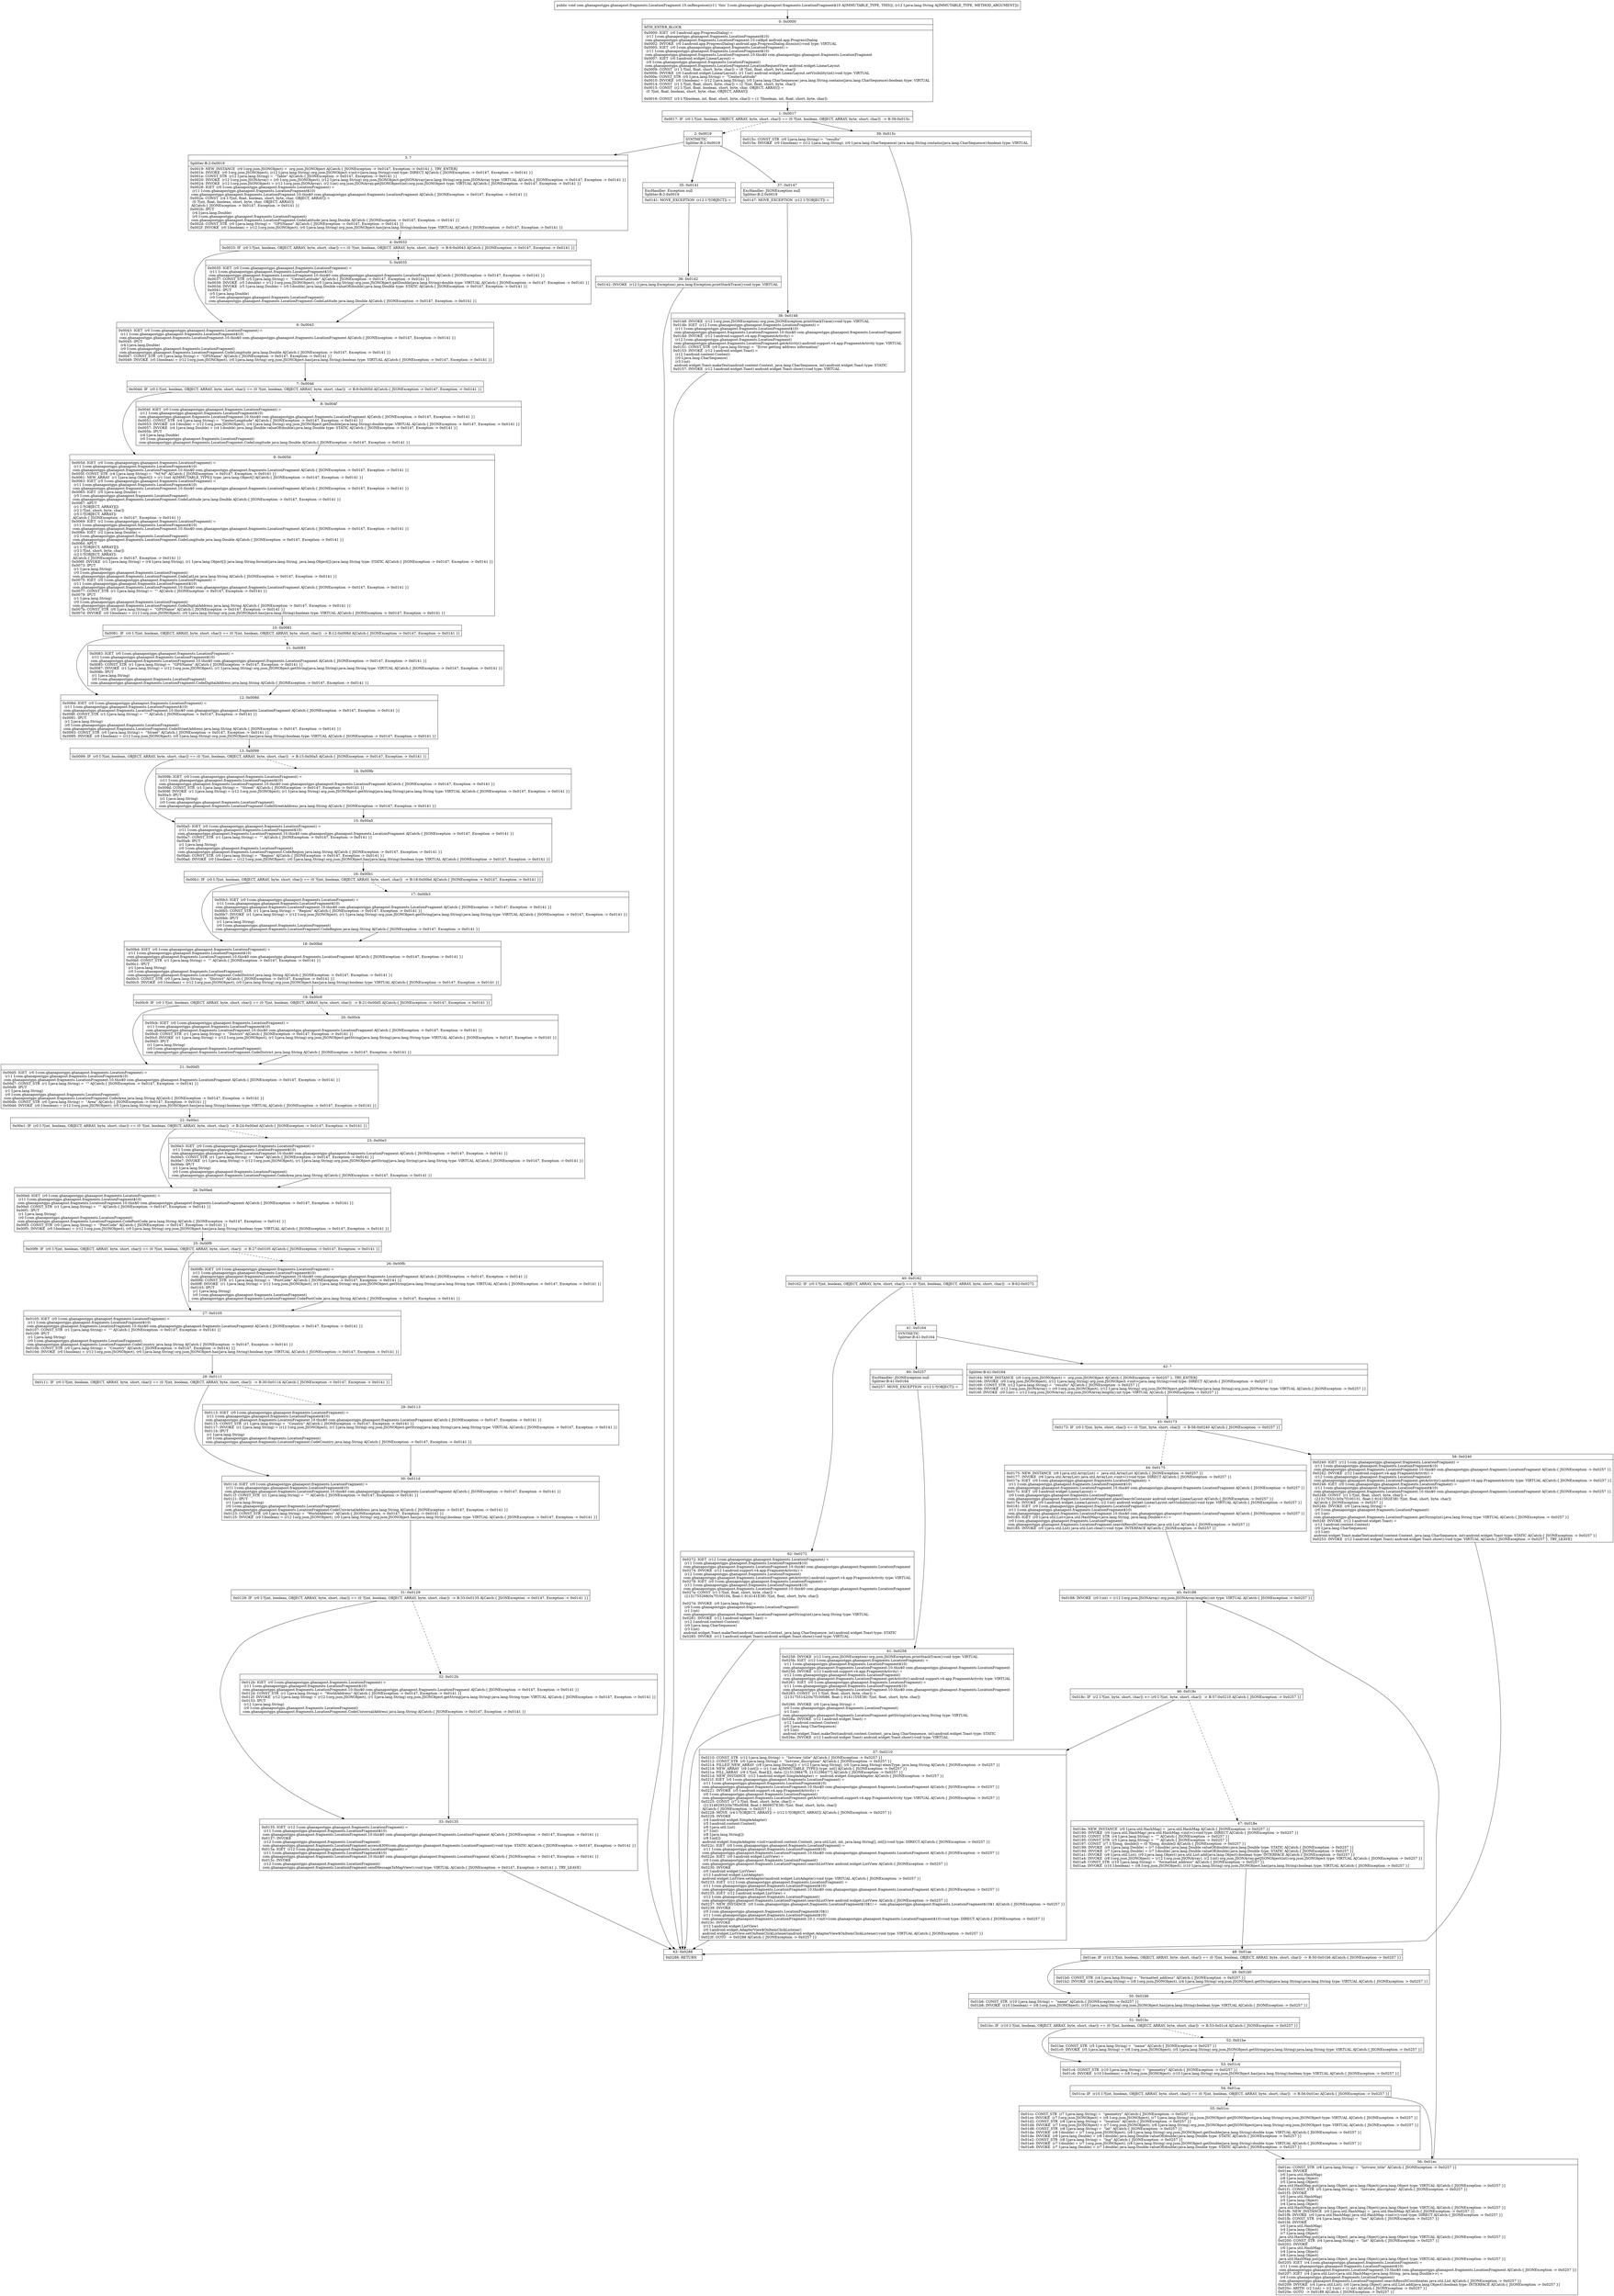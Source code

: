 digraph "CFG forcom.ghanapostgps.ghanapost.fragments.LocationFragment.10.onResponse(Ljava\/lang\/String;)V" {
Node_0 [shape=record,label="{0\:\ 0x0000|MTH_ENTER_BLOCK\l|0x0000: IGET  (r0 I:android.app.ProgressDialog) = \l  (r11 I:com.ghanapostgps.ghanapost.fragments.LocationFragment$10)\l com.ghanapostgps.ghanapost.fragments.LocationFragment.10.val$pd android.app.ProgressDialog \l0x0002: INVOKE  (r0 I:android.app.ProgressDialog) android.app.ProgressDialog.dismiss():void type: VIRTUAL \l0x0005: IGET  (r0 I:com.ghanapostgps.ghanapost.fragments.LocationFragment) = \l  (r11 I:com.ghanapostgps.ghanapost.fragments.LocationFragment$10)\l com.ghanapostgps.ghanapost.fragments.LocationFragment.10.this$0 com.ghanapostgps.ghanapost.fragments.LocationFragment \l0x0007: IGET  (r0 I:android.widget.LinearLayout) = \l  (r0 I:com.ghanapostgps.ghanapost.fragments.LocationFragment)\l com.ghanapostgps.ghanapost.fragments.LocationFragment.LocationRequestView android.widget.LinearLayout \l0x0009: CONST  (r1 I:?[int, float, short, byte, char]) = (8 ?[int, float, short, byte, char]) \l0x000b: INVOKE  (r0 I:android.widget.LinearLayout), (r1 I:int) android.widget.LinearLayout.setVisibility(int):void type: VIRTUAL \l0x000e: CONST_STR  (r0 I:java.lang.String) =  \"CenterLatitude\" \l0x0010: INVOKE  (r0 I:boolean) = (r12 I:java.lang.String), (r0 I:java.lang.CharSequence) java.lang.String.contains(java.lang.CharSequence):boolean type: VIRTUAL \l0x0014: CONST  (r1 I:?[int, float, short, byte, char]) = (2 ?[int, float, short, byte, char]) \l0x0015: CONST  (r2 I:?[int, float, boolean, short, byte, char, OBJECT, ARRAY]) = \l  (0 ?[int, float, boolean, short, byte, char, OBJECT, ARRAY])\l \l0x0016: CONST  (r3 I:?[boolean, int, float, short, byte, char]) = (1 ?[boolean, int, float, short, byte, char]) \l}"];
Node_1 [shape=record,label="{1\:\ 0x0017|0x0017: IF  (r0 I:?[int, boolean, OBJECT, ARRAY, byte, short, char]) == (0 ?[int, boolean, OBJECT, ARRAY, byte, short, char])  \-\> B:39:0x015c \l}"];
Node_2 [shape=record,label="{2\:\ 0x0019|SYNTHETIC\lSplitter:B:2:0x0019\l}"];
Node_3 [shape=record,label="{3\:\ ?|Splitter:B:2:0x0019\l|0x0019: NEW_INSTANCE  (r0 I:org.json.JSONObject) =  org.json.JSONObject A[Catch:\{ JSONException \-\> 0x0147, Exception \-\> 0x0141 \}, TRY_ENTER]\l0x001b: INVOKE  (r0 I:org.json.JSONObject), (r12 I:java.lang.String) org.json.JSONObject.\<init\>(java.lang.String):void type: DIRECT A[Catch:\{ JSONException \-\> 0x0147, Exception \-\> 0x0141 \}]\l0x001e: CONST_STR  (r12 I:java.lang.String) =  \"Table\" A[Catch:\{ JSONException \-\> 0x0147, Exception \-\> 0x0141 \}]\l0x0020: INVOKE  (r12 I:org.json.JSONArray) = (r0 I:org.json.JSONObject), (r12 I:java.lang.String) org.json.JSONObject.getJSONArray(java.lang.String):org.json.JSONArray type: VIRTUAL A[Catch:\{ JSONException \-\> 0x0147, Exception \-\> 0x0141 \}]\l0x0024: INVOKE  (r12 I:org.json.JSONObject) = (r12 I:org.json.JSONArray), (r2 I:int) org.json.JSONArray.getJSONObject(int):org.json.JSONObject type: VIRTUAL A[Catch:\{ JSONException \-\> 0x0147, Exception \-\> 0x0141 \}]\l0x0028: IGET  (r0 I:com.ghanapostgps.ghanapost.fragments.LocationFragment) = \l  (r11 I:com.ghanapostgps.ghanapost.fragments.LocationFragment$10)\l com.ghanapostgps.ghanapost.fragments.LocationFragment.10.this$0 com.ghanapostgps.ghanapost.fragments.LocationFragment A[Catch:\{ JSONException \-\> 0x0147, Exception \-\> 0x0141 \}]\l0x002a: CONST  (r4 I:?[int, float, boolean, short, byte, char, OBJECT, ARRAY]) = \l  (0 ?[int, float, boolean, short, byte, char, OBJECT, ARRAY])\l A[Catch:\{ JSONException \-\> 0x0147, Exception \-\> 0x0141 \}]\l0x002b: IPUT  \l  (r4 I:java.lang.Double)\l  (r0 I:com.ghanapostgps.ghanapost.fragments.LocationFragment)\l com.ghanapostgps.ghanapost.fragments.LocationFragment.CodeLatitude java.lang.Double A[Catch:\{ JSONException \-\> 0x0147, Exception \-\> 0x0141 \}]\l0x002d: CONST_STR  (r0 I:java.lang.String) =  \"GPSName\" A[Catch:\{ JSONException \-\> 0x0147, Exception \-\> 0x0141 \}]\l0x002f: INVOKE  (r0 I:boolean) = (r12 I:org.json.JSONObject), (r0 I:java.lang.String) org.json.JSONObject.has(java.lang.String):boolean type: VIRTUAL A[Catch:\{ JSONException \-\> 0x0147, Exception \-\> 0x0141 \}]\l}"];
Node_4 [shape=record,label="{4\:\ 0x0033|0x0033: IF  (r0 I:?[int, boolean, OBJECT, ARRAY, byte, short, char]) == (0 ?[int, boolean, OBJECT, ARRAY, byte, short, char])  \-\> B:6:0x0043 A[Catch:\{ JSONException \-\> 0x0147, Exception \-\> 0x0141 \}]\l}"];
Node_5 [shape=record,label="{5\:\ 0x0035|0x0035: IGET  (r0 I:com.ghanapostgps.ghanapost.fragments.LocationFragment) = \l  (r11 I:com.ghanapostgps.ghanapost.fragments.LocationFragment$10)\l com.ghanapostgps.ghanapost.fragments.LocationFragment.10.this$0 com.ghanapostgps.ghanapost.fragments.LocationFragment A[Catch:\{ JSONException \-\> 0x0147, Exception \-\> 0x0141 \}]\l0x0037: CONST_STR  (r5 I:java.lang.String) =  \"CenterLatitude\" A[Catch:\{ JSONException \-\> 0x0147, Exception \-\> 0x0141 \}]\l0x0039: INVOKE  (r5 I:double) = (r12 I:org.json.JSONObject), (r5 I:java.lang.String) org.json.JSONObject.getDouble(java.lang.String):double type: VIRTUAL A[Catch:\{ JSONException \-\> 0x0147, Exception \-\> 0x0141 \}]\l0x003d: INVOKE  (r5 I:java.lang.Double) = (r5 I:double) java.lang.Double.valueOf(double):java.lang.Double type: STATIC A[Catch:\{ JSONException \-\> 0x0147, Exception \-\> 0x0141 \}]\l0x0041: IPUT  \l  (r5 I:java.lang.Double)\l  (r0 I:com.ghanapostgps.ghanapost.fragments.LocationFragment)\l com.ghanapostgps.ghanapost.fragments.LocationFragment.CodeLatitude java.lang.Double A[Catch:\{ JSONException \-\> 0x0147, Exception \-\> 0x0141 \}]\l}"];
Node_6 [shape=record,label="{6\:\ 0x0043|0x0043: IGET  (r0 I:com.ghanapostgps.ghanapost.fragments.LocationFragment) = \l  (r11 I:com.ghanapostgps.ghanapost.fragments.LocationFragment$10)\l com.ghanapostgps.ghanapost.fragments.LocationFragment.10.this$0 com.ghanapostgps.ghanapost.fragments.LocationFragment A[Catch:\{ JSONException \-\> 0x0147, Exception \-\> 0x0141 \}]\l0x0045: IPUT  \l  (r4 I:java.lang.Double)\l  (r0 I:com.ghanapostgps.ghanapost.fragments.LocationFragment)\l com.ghanapostgps.ghanapost.fragments.LocationFragment.CodeLongitude java.lang.Double A[Catch:\{ JSONException \-\> 0x0147, Exception \-\> 0x0141 \}]\l0x0047: CONST_STR  (r0 I:java.lang.String) =  \"GPSName\" A[Catch:\{ JSONException \-\> 0x0147, Exception \-\> 0x0141 \}]\l0x0049: INVOKE  (r0 I:boolean) = (r12 I:org.json.JSONObject), (r0 I:java.lang.String) org.json.JSONObject.has(java.lang.String):boolean type: VIRTUAL A[Catch:\{ JSONException \-\> 0x0147, Exception \-\> 0x0141 \}]\l}"];
Node_7 [shape=record,label="{7\:\ 0x004d|0x004d: IF  (r0 I:?[int, boolean, OBJECT, ARRAY, byte, short, char]) == (0 ?[int, boolean, OBJECT, ARRAY, byte, short, char])  \-\> B:9:0x005d A[Catch:\{ JSONException \-\> 0x0147, Exception \-\> 0x0141 \}]\l}"];
Node_8 [shape=record,label="{8\:\ 0x004f|0x004f: IGET  (r0 I:com.ghanapostgps.ghanapost.fragments.LocationFragment) = \l  (r11 I:com.ghanapostgps.ghanapost.fragments.LocationFragment$10)\l com.ghanapostgps.ghanapost.fragments.LocationFragment.10.this$0 com.ghanapostgps.ghanapost.fragments.LocationFragment A[Catch:\{ JSONException \-\> 0x0147, Exception \-\> 0x0141 \}]\l0x0051: CONST_STR  (r4 I:java.lang.String) =  \"CenterLongitude\" A[Catch:\{ JSONException \-\> 0x0147, Exception \-\> 0x0141 \}]\l0x0053: INVOKE  (r4 I:double) = (r12 I:org.json.JSONObject), (r4 I:java.lang.String) org.json.JSONObject.getDouble(java.lang.String):double type: VIRTUAL A[Catch:\{ JSONException \-\> 0x0147, Exception \-\> 0x0141 \}]\l0x0057: INVOKE  (r4 I:java.lang.Double) = (r4 I:double) java.lang.Double.valueOf(double):java.lang.Double type: STATIC A[Catch:\{ JSONException \-\> 0x0147, Exception \-\> 0x0141 \}]\l0x005b: IPUT  \l  (r4 I:java.lang.Double)\l  (r0 I:com.ghanapostgps.ghanapost.fragments.LocationFragment)\l com.ghanapostgps.ghanapost.fragments.LocationFragment.CodeLongitude java.lang.Double A[Catch:\{ JSONException \-\> 0x0147, Exception \-\> 0x0141 \}]\l}"];
Node_9 [shape=record,label="{9\:\ 0x005d|0x005d: IGET  (r0 I:com.ghanapostgps.ghanapost.fragments.LocationFragment) = \l  (r11 I:com.ghanapostgps.ghanapost.fragments.LocationFragment$10)\l com.ghanapostgps.ghanapost.fragments.LocationFragment.10.this$0 com.ghanapostgps.ghanapost.fragments.LocationFragment A[Catch:\{ JSONException \-\> 0x0147, Exception \-\> 0x0141 \}]\l0x005f: CONST_STR  (r4 I:java.lang.String) =  \"%f,%f\" A[Catch:\{ JSONException \-\> 0x0147, Exception \-\> 0x0141 \}]\l0x0061: NEW_ARRAY  (r1 I:java.lang.Object[]) = (r1 I:int A[IMMUTABLE_TYPE]) type: java.lang.Object[] A[Catch:\{ JSONException \-\> 0x0147, Exception \-\> 0x0141 \}]\l0x0063: IGET  (r5 I:com.ghanapostgps.ghanapost.fragments.LocationFragment) = \l  (r11 I:com.ghanapostgps.ghanapost.fragments.LocationFragment$10)\l com.ghanapostgps.ghanapost.fragments.LocationFragment.10.this$0 com.ghanapostgps.ghanapost.fragments.LocationFragment A[Catch:\{ JSONException \-\> 0x0147, Exception \-\> 0x0141 \}]\l0x0065: IGET  (r5 I:java.lang.Double) = \l  (r5 I:com.ghanapostgps.ghanapost.fragments.LocationFragment)\l com.ghanapostgps.ghanapost.fragments.LocationFragment.CodeLatitude java.lang.Double A[Catch:\{ JSONException \-\> 0x0147, Exception \-\> 0x0141 \}]\l0x0067: APUT  \l  (r1 I:?[OBJECT, ARRAY][])\l  (r2 I:?[int, short, byte, char])\l  (r5 I:?[OBJECT, ARRAY])\l A[Catch:\{ JSONException \-\> 0x0147, Exception \-\> 0x0141 \}]\l0x0069: IGET  (r2 I:com.ghanapostgps.ghanapost.fragments.LocationFragment) = \l  (r11 I:com.ghanapostgps.ghanapost.fragments.LocationFragment$10)\l com.ghanapostgps.ghanapost.fragments.LocationFragment.10.this$0 com.ghanapostgps.ghanapost.fragments.LocationFragment A[Catch:\{ JSONException \-\> 0x0147, Exception \-\> 0x0141 \}]\l0x006b: IGET  (r2 I:java.lang.Double) = \l  (r2 I:com.ghanapostgps.ghanapost.fragments.LocationFragment)\l com.ghanapostgps.ghanapost.fragments.LocationFragment.CodeLongitude java.lang.Double A[Catch:\{ JSONException \-\> 0x0147, Exception \-\> 0x0141 \}]\l0x006d: APUT  \l  (r1 I:?[OBJECT, ARRAY][])\l  (r3 I:?[int, short, byte, char])\l  (r2 I:?[OBJECT, ARRAY])\l A[Catch:\{ JSONException \-\> 0x0147, Exception \-\> 0x0141 \}]\l0x006f: INVOKE  (r1 I:java.lang.String) = (r4 I:java.lang.String), (r1 I:java.lang.Object[]) java.lang.String.format(java.lang.String, java.lang.Object[]):java.lang.String type: STATIC A[Catch:\{ JSONException \-\> 0x0147, Exception \-\> 0x0141 \}]\l0x0073: IPUT  \l  (r1 I:java.lang.String)\l  (r0 I:com.ghanapostgps.ghanapost.fragments.LocationFragment)\l com.ghanapostgps.ghanapost.fragments.LocationFragment.CodeLatLon java.lang.String A[Catch:\{ JSONException \-\> 0x0147, Exception \-\> 0x0141 \}]\l0x0075: IGET  (r0 I:com.ghanapostgps.ghanapost.fragments.LocationFragment) = \l  (r11 I:com.ghanapostgps.ghanapost.fragments.LocationFragment$10)\l com.ghanapostgps.ghanapost.fragments.LocationFragment.10.this$0 com.ghanapostgps.ghanapost.fragments.LocationFragment A[Catch:\{ JSONException \-\> 0x0147, Exception \-\> 0x0141 \}]\l0x0077: CONST_STR  (r1 I:java.lang.String) =  \"\" A[Catch:\{ JSONException \-\> 0x0147, Exception \-\> 0x0141 \}]\l0x0079: IPUT  \l  (r1 I:java.lang.String)\l  (r0 I:com.ghanapostgps.ghanapost.fragments.LocationFragment)\l com.ghanapostgps.ghanapost.fragments.LocationFragment.CodeDigitalAddress java.lang.String A[Catch:\{ JSONException \-\> 0x0147, Exception \-\> 0x0141 \}]\l0x007b: CONST_STR  (r0 I:java.lang.String) =  \"GPSName\" A[Catch:\{ JSONException \-\> 0x0147, Exception \-\> 0x0141 \}]\l0x007d: INVOKE  (r0 I:boolean) = (r12 I:org.json.JSONObject), (r0 I:java.lang.String) org.json.JSONObject.has(java.lang.String):boolean type: VIRTUAL A[Catch:\{ JSONException \-\> 0x0147, Exception \-\> 0x0141 \}]\l}"];
Node_10 [shape=record,label="{10\:\ 0x0081|0x0081: IF  (r0 I:?[int, boolean, OBJECT, ARRAY, byte, short, char]) == (0 ?[int, boolean, OBJECT, ARRAY, byte, short, char])  \-\> B:12:0x008d A[Catch:\{ JSONException \-\> 0x0147, Exception \-\> 0x0141 \}]\l}"];
Node_11 [shape=record,label="{11\:\ 0x0083|0x0083: IGET  (r0 I:com.ghanapostgps.ghanapost.fragments.LocationFragment) = \l  (r11 I:com.ghanapostgps.ghanapost.fragments.LocationFragment$10)\l com.ghanapostgps.ghanapost.fragments.LocationFragment.10.this$0 com.ghanapostgps.ghanapost.fragments.LocationFragment A[Catch:\{ JSONException \-\> 0x0147, Exception \-\> 0x0141 \}]\l0x0085: CONST_STR  (r1 I:java.lang.String) =  \"GPSName\" A[Catch:\{ JSONException \-\> 0x0147, Exception \-\> 0x0141 \}]\l0x0087: INVOKE  (r1 I:java.lang.String) = (r12 I:org.json.JSONObject), (r1 I:java.lang.String) org.json.JSONObject.getString(java.lang.String):java.lang.String type: VIRTUAL A[Catch:\{ JSONException \-\> 0x0147, Exception \-\> 0x0141 \}]\l0x008b: IPUT  \l  (r1 I:java.lang.String)\l  (r0 I:com.ghanapostgps.ghanapost.fragments.LocationFragment)\l com.ghanapostgps.ghanapost.fragments.LocationFragment.CodeDigitalAddress java.lang.String A[Catch:\{ JSONException \-\> 0x0147, Exception \-\> 0x0141 \}]\l}"];
Node_12 [shape=record,label="{12\:\ 0x008d|0x008d: IGET  (r0 I:com.ghanapostgps.ghanapost.fragments.LocationFragment) = \l  (r11 I:com.ghanapostgps.ghanapost.fragments.LocationFragment$10)\l com.ghanapostgps.ghanapost.fragments.LocationFragment.10.this$0 com.ghanapostgps.ghanapost.fragments.LocationFragment A[Catch:\{ JSONException \-\> 0x0147, Exception \-\> 0x0141 \}]\l0x008f: CONST_STR  (r1 I:java.lang.String) =  \"\" A[Catch:\{ JSONException \-\> 0x0147, Exception \-\> 0x0141 \}]\l0x0091: IPUT  \l  (r1 I:java.lang.String)\l  (r0 I:com.ghanapostgps.ghanapost.fragments.LocationFragment)\l com.ghanapostgps.ghanapost.fragments.LocationFragment.CodeStreetAddress java.lang.String A[Catch:\{ JSONException \-\> 0x0147, Exception \-\> 0x0141 \}]\l0x0093: CONST_STR  (r0 I:java.lang.String) =  \"Street\" A[Catch:\{ JSONException \-\> 0x0147, Exception \-\> 0x0141 \}]\l0x0095: INVOKE  (r0 I:boolean) = (r12 I:org.json.JSONObject), (r0 I:java.lang.String) org.json.JSONObject.has(java.lang.String):boolean type: VIRTUAL A[Catch:\{ JSONException \-\> 0x0147, Exception \-\> 0x0141 \}]\l}"];
Node_13 [shape=record,label="{13\:\ 0x0099|0x0099: IF  (r0 I:?[int, boolean, OBJECT, ARRAY, byte, short, char]) == (0 ?[int, boolean, OBJECT, ARRAY, byte, short, char])  \-\> B:15:0x00a5 A[Catch:\{ JSONException \-\> 0x0147, Exception \-\> 0x0141 \}]\l}"];
Node_14 [shape=record,label="{14\:\ 0x009b|0x009b: IGET  (r0 I:com.ghanapostgps.ghanapost.fragments.LocationFragment) = \l  (r11 I:com.ghanapostgps.ghanapost.fragments.LocationFragment$10)\l com.ghanapostgps.ghanapost.fragments.LocationFragment.10.this$0 com.ghanapostgps.ghanapost.fragments.LocationFragment A[Catch:\{ JSONException \-\> 0x0147, Exception \-\> 0x0141 \}]\l0x009d: CONST_STR  (r1 I:java.lang.String) =  \"Street\" A[Catch:\{ JSONException \-\> 0x0147, Exception \-\> 0x0141 \}]\l0x009f: INVOKE  (r1 I:java.lang.String) = (r12 I:org.json.JSONObject), (r1 I:java.lang.String) org.json.JSONObject.getString(java.lang.String):java.lang.String type: VIRTUAL A[Catch:\{ JSONException \-\> 0x0147, Exception \-\> 0x0141 \}]\l0x00a3: IPUT  \l  (r1 I:java.lang.String)\l  (r0 I:com.ghanapostgps.ghanapost.fragments.LocationFragment)\l com.ghanapostgps.ghanapost.fragments.LocationFragment.CodeStreetAddress java.lang.String A[Catch:\{ JSONException \-\> 0x0147, Exception \-\> 0x0141 \}]\l}"];
Node_15 [shape=record,label="{15\:\ 0x00a5|0x00a5: IGET  (r0 I:com.ghanapostgps.ghanapost.fragments.LocationFragment) = \l  (r11 I:com.ghanapostgps.ghanapost.fragments.LocationFragment$10)\l com.ghanapostgps.ghanapost.fragments.LocationFragment.10.this$0 com.ghanapostgps.ghanapost.fragments.LocationFragment A[Catch:\{ JSONException \-\> 0x0147, Exception \-\> 0x0141 \}]\l0x00a7: CONST_STR  (r1 I:java.lang.String) =  \"\" A[Catch:\{ JSONException \-\> 0x0147, Exception \-\> 0x0141 \}]\l0x00a9: IPUT  \l  (r1 I:java.lang.String)\l  (r0 I:com.ghanapostgps.ghanapost.fragments.LocationFragment)\l com.ghanapostgps.ghanapost.fragments.LocationFragment.CodeRegion java.lang.String A[Catch:\{ JSONException \-\> 0x0147, Exception \-\> 0x0141 \}]\l0x00ab: CONST_STR  (r0 I:java.lang.String) =  \"Region\" A[Catch:\{ JSONException \-\> 0x0147, Exception \-\> 0x0141 \}]\l0x00ad: INVOKE  (r0 I:boolean) = (r12 I:org.json.JSONObject), (r0 I:java.lang.String) org.json.JSONObject.has(java.lang.String):boolean type: VIRTUAL A[Catch:\{ JSONException \-\> 0x0147, Exception \-\> 0x0141 \}]\l}"];
Node_16 [shape=record,label="{16\:\ 0x00b1|0x00b1: IF  (r0 I:?[int, boolean, OBJECT, ARRAY, byte, short, char]) == (0 ?[int, boolean, OBJECT, ARRAY, byte, short, char])  \-\> B:18:0x00bd A[Catch:\{ JSONException \-\> 0x0147, Exception \-\> 0x0141 \}]\l}"];
Node_17 [shape=record,label="{17\:\ 0x00b3|0x00b3: IGET  (r0 I:com.ghanapostgps.ghanapost.fragments.LocationFragment) = \l  (r11 I:com.ghanapostgps.ghanapost.fragments.LocationFragment$10)\l com.ghanapostgps.ghanapost.fragments.LocationFragment.10.this$0 com.ghanapostgps.ghanapost.fragments.LocationFragment A[Catch:\{ JSONException \-\> 0x0147, Exception \-\> 0x0141 \}]\l0x00b5: CONST_STR  (r1 I:java.lang.String) =  \"Region\" A[Catch:\{ JSONException \-\> 0x0147, Exception \-\> 0x0141 \}]\l0x00b7: INVOKE  (r1 I:java.lang.String) = (r12 I:org.json.JSONObject), (r1 I:java.lang.String) org.json.JSONObject.getString(java.lang.String):java.lang.String type: VIRTUAL A[Catch:\{ JSONException \-\> 0x0147, Exception \-\> 0x0141 \}]\l0x00bb: IPUT  \l  (r1 I:java.lang.String)\l  (r0 I:com.ghanapostgps.ghanapost.fragments.LocationFragment)\l com.ghanapostgps.ghanapost.fragments.LocationFragment.CodeRegion java.lang.String A[Catch:\{ JSONException \-\> 0x0147, Exception \-\> 0x0141 \}]\l}"];
Node_18 [shape=record,label="{18\:\ 0x00bd|0x00bd: IGET  (r0 I:com.ghanapostgps.ghanapost.fragments.LocationFragment) = \l  (r11 I:com.ghanapostgps.ghanapost.fragments.LocationFragment$10)\l com.ghanapostgps.ghanapost.fragments.LocationFragment.10.this$0 com.ghanapostgps.ghanapost.fragments.LocationFragment A[Catch:\{ JSONException \-\> 0x0147, Exception \-\> 0x0141 \}]\l0x00bf: CONST_STR  (r1 I:java.lang.String) =  \"\" A[Catch:\{ JSONException \-\> 0x0147, Exception \-\> 0x0141 \}]\l0x00c1: IPUT  \l  (r1 I:java.lang.String)\l  (r0 I:com.ghanapostgps.ghanapost.fragments.LocationFragment)\l com.ghanapostgps.ghanapost.fragments.LocationFragment.CodeDistrict java.lang.String A[Catch:\{ JSONException \-\> 0x0147, Exception \-\> 0x0141 \}]\l0x00c3: CONST_STR  (r0 I:java.lang.String) =  \"District\" A[Catch:\{ JSONException \-\> 0x0147, Exception \-\> 0x0141 \}]\l0x00c5: INVOKE  (r0 I:boolean) = (r12 I:org.json.JSONObject), (r0 I:java.lang.String) org.json.JSONObject.has(java.lang.String):boolean type: VIRTUAL A[Catch:\{ JSONException \-\> 0x0147, Exception \-\> 0x0141 \}]\l}"];
Node_19 [shape=record,label="{19\:\ 0x00c9|0x00c9: IF  (r0 I:?[int, boolean, OBJECT, ARRAY, byte, short, char]) == (0 ?[int, boolean, OBJECT, ARRAY, byte, short, char])  \-\> B:21:0x00d5 A[Catch:\{ JSONException \-\> 0x0147, Exception \-\> 0x0141 \}]\l}"];
Node_20 [shape=record,label="{20\:\ 0x00cb|0x00cb: IGET  (r0 I:com.ghanapostgps.ghanapost.fragments.LocationFragment) = \l  (r11 I:com.ghanapostgps.ghanapost.fragments.LocationFragment$10)\l com.ghanapostgps.ghanapost.fragments.LocationFragment.10.this$0 com.ghanapostgps.ghanapost.fragments.LocationFragment A[Catch:\{ JSONException \-\> 0x0147, Exception \-\> 0x0141 \}]\l0x00cd: CONST_STR  (r1 I:java.lang.String) =  \"District\" A[Catch:\{ JSONException \-\> 0x0147, Exception \-\> 0x0141 \}]\l0x00cf: INVOKE  (r1 I:java.lang.String) = (r12 I:org.json.JSONObject), (r1 I:java.lang.String) org.json.JSONObject.getString(java.lang.String):java.lang.String type: VIRTUAL A[Catch:\{ JSONException \-\> 0x0147, Exception \-\> 0x0141 \}]\l0x00d3: IPUT  \l  (r1 I:java.lang.String)\l  (r0 I:com.ghanapostgps.ghanapost.fragments.LocationFragment)\l com.ghanapostgps.ghanapost.fragments.LocationFragment.CodeDistrict java.lang.String A[Catch:\{ JSONException \-\> 0x0147, Exception \-\> 0x0141 \}]\l}"];
Node_21 [shape=record,label="{21\:\ 0x00d5|0x00d5: IGET  (r0 I:com.ghanapostgps.ghanapost.fragments.LocationFragment) = \l  (r11 I:com.ghanapostgps.ghanapost.fragments.LocationFragment$10)\l com.ghanapostgps.ghanapost.fragments.LocationFragment.10.this$0 com.ghanapostgps.ghanapost.fragments.LocationFragment A[Catch:\{ JSONException \-\> 0x0147, Exception \-\> 0x0141 \}]\l0x00d7: CONST_STR  (r1 I:java.lang.String) =  \"\" A[Catch:\{ JSONException \-\> 0x0147, Exception \-\> 0x0141 \}]\l0x00d9: IPUT  \l  (r1 I:java.lang.String)\l  (r0 I:com.ghanapostgps.ghanapost.fragments.LocationFragment)\l com.ghanapostgps.ghanapost.fragments.LocationFragment.CodeArea java.lang.String A[Catch:\{ JSONException \-\> 0x0147, Exception \-\> 0x0141 \}]\l0x00db: CONST_STR  (r0 I:java.lang.String) =  \"Area\" A[Catch:\{ JSONException \-\> 0x0147, Exception \-\> 0x0141 \}]\l0x00dd: INVOKE  (r0 I:boolean) = (r12 I:org.json.JSONObject), (r0 I:java.lang.String) org.json.JSONObject.has(java.lang.String):boolean type: VIRTUAL A[Catch:\{ JSONException \-\> 0x0147, Exception \-\> 0x0141 \}]\l}"];
Node_22 [shape=record,label="{22\:\ 0x00e1|0x00e1: IF  (r0 I:?[int, boolean, OBJECT, ARRAY, byte, short, char]) == (0 ?[int, boolean, OBJECT, ARRAY, byte, short, char])  \-\> B:24:0x00ed A[Catch:\{ JSONException \-\> 0x0147, Exception \-\> 0x0141 \}]\l}"];
Node_23 [shape=record,label="{23\:\ 0x00e3|0x00e3: IGET  (r0 I:com.ghanapostgps.ghanapost.fragments.LocationFragment) = \l  (r11 I:com.ghanapostgps.ghanapost.fragments.LocationFragment$10)\l com.ghanapostgps.ghanapost.fragments.LocationFragment.10.this$0 com.ghanapostgps.ghanapost.fragments.LocationFragment A[Catch:\{ JSONException \-\> 0x0147, Exception \-\> 0x0141 \}]\l0x00e5: CONST_STR  (r1 I:java.lang.String) =  \"Area\" A[Catch:\{ JSONException \-\> 0x0147, Exception \-\> 0x0141 \}]\l0x00e7: INVOKE  (r1 I:java.lang.String) = (r12 I:org.json.JSONObject), (r1 I:java.lang.String) org.json.JSONObject.getString(java.lang.String):java.lang.String type: VIRTUAL A[Catch:\{ JSONException \-\> 0x0147, Exception \-\> 0x0141 \}]\l0x00eb: IPUT  \l  (r1 I:java.lang.String)\l  (r0 I:com.ghanapostgps.ghanapost.fragments.LocationFragment)\l com.ghanapostgps.ghanapost.fragments.LocationFragment.CodeArea java.lang.String A[Catch:\{ JSONException \-\> 0x0147, Exception \-\> 0x0141 \}]\l}"];
Node_24 [shape=record,label="{24\:\ 0x00ed|0x00ed: IGET  (r0 I:com.ghanapostgps.ghanapost.fragments.LocationFragment) = \l  (r11 I:com.ghanapostgps.ghanapost.fragments.LocationFragment$10)\l com.ghanapostgps.ghanapost.fragments.LocationFragment.10.this$0 com.ghanapostgps.ghanapost.fragments.LocationFragment A[Catch:\{ JSONException \-\> 0x0147, Exception \-\> 0x0141 \}]\l0x00ef: CONST_STR  (r1 I:java.lang.String) =  \"\" A[Catch:\{ JSONException \-\> 0x0147, Exception \-\> 0x0141 \}]\l0x00f1: IPUT  \l  (r1 I:java.lang.String)\l  (r0 I:com.ghanapostgps.ghanapost.fragments.LocationFragment)\l com.ghanapostgps.ghanapost.fragments.LocationFragment.CodePostCode java.lang.String A[Catch:\{ JSONException \-\> 0x0147, Exception \-\> 0x0141 \}]\l0x00f3: CONST_STR  (r0 I:java.lang.String) =  \"PostCode\" A[Catch:\{ JSONException \-\> 0x0147, Exception \-\> 0x0141 \}]\l0x00f5: INVOKE  (r0 I:boolean) = (r12 I:org.json.JSONObject), (r0 I:java.lang.String) org.json.JSONObject.has(java.lang.String):boolean type: VIRTUAL A[Catch:\{ JSONException \-\> 0x0147, Exception \-\> 0x0141 \}]\l}"];
Node_25 [shape=record,label="{25\:\ 0x00f9|0x00f9: IF  (r0 I:?[int, boolean, OBJECT, ARRAY, byte, short, char]) == (0 ?[int, boolean, OBJECT, ARRAY, byte, short, char])  \-\> B:27:0x0105 A[Catch:\{ JSONException \-\> 0x0147, Exception \-\> 0x0141 \}]\l}"];
Node_26 [shape=record,label="{26\:\ 0x00fb|0x00fb: IGET  (r0 I:com.ghanapostgps.ghanapost.fragments.LocationFragment) = \l  (r11 I:com.ghanapostgps.ghanapost.fragments.LocationFragment$10)\l com.ghanapostgps.ghanapost.fragments.LocationFragment.10.this$0 com.ghanapostgps.ghanapost.fragments.LocationFragment A[Catch:\{ JSONException \-\> 0x0147, Exception \-\> 0x0141 \}]\l0x00fd: CONST_STR  (r1 I:java.lang.String) =  \"PostCode\" A[Catch:\{ JSONException \-\> 0x0147, Exception \-\> 0x0141 \}]\l0x00ff: INVOKE  (r1 I:java.lang.String) = (r12 I:org.json.JSONObject), (r1 I:java.lang.String) org.json.JSONObject.getString(java.lang.String):java.lang.String type: VIRTUAL A[Catch:\{ JSONException \-\> 0x0147, Exception \-\> 0x0141 \}]\l0x0103: IPUT  \l  (r1 I:java.lang.String)\l  (r0 I:com.ghanapostgps.ghanapost.fragments.LocationFragment)\l com.ghanapostgps.ghanapost.fragments.LocationFragment.CodePostCode java.lang.String A[Catch:\{ JSONException \-\> 0x0147, Exception \-\> 0x0141 \}]\l}"];
Node_27 [shape=record,label="{27\:\ 0x0105|0x0105: IGET  (r0 I:com.ghanapostgps.ghanapost.fragments.LocationFragment) = \l  (r11 I:com.ghanapostgps.ghanapost.fragments.LocationFragment$10)\l com.ghanapostgps.ghanapost.fragments.LocationFragment.10.this$0 com.ghanapostgps.ghanapost.fragments.LocationFragment A[Catch:\{ JSONException \-\> 0x0147, Exception \-\> 0x0141 \}]\l0x0107: CONST_STR  (r1 I:java.lang.String) =  \"\" A[Catch:\{ JSONException \-\> 0x0147, Exception \-\> 0x0141 \}]\l0x0109: IPUT  \l  (r1 I:java.lang.String)\l  (r0 I:com.ghanapostgps.ghanapost.fragments.LocationFragment)\l com.ghanapostgps.ghanapost.fragments.LocationFragment.CodeCountry java.lang.String A[Catch:\{ JSONException \-\> 0x0147, Exception \-\> 0x0141 \}]\l0x010b: CONST_STR  (r0 I:java.lang.String) =  \"Country\" A[Catch:\{ JSONException \-\> 0x0147, Exception \-\> 0x0141 \}]\l0x010d: INVOKE  (r0 I:boolean) = (r12 I:org.json.JSONObject), (r0 I:java.lang.String) org.json.JSONObject.has(java.lang.String):boolean type: VIRTUAL A[Catch:\{ JSONException \-\> 0x0147, Exception \-\> 0x0141 \}]\l}"];
Node_28 [shape=record,label="{28\:\ 0x0111|0x0111: IF  (r0 I:?[int, boolean, OBJECT, ARRAY, byte, short, char]) == (0 ?[int, boolean, OBJECT, ARRAY, byte, short, char])  \-\> B:30:0x011d A[Catch:\{ JSONException \-\> 0x0147, Exception \-\> 0x0141 \}]\l}"];
Node_29 [shape=record,label="{29\:\ 0x0113|0x0113: IGET  (r0 I:com.ghanapostgps.ghanapost.fragments.LocationFragment) = \l  (r11 I:com.ghanapostgps.ghanapost.fragments.LocationFragment$10)\l com.ghanapostgps.ghanapost.fragments.LocationFragment.10.this$0 com.ghanapostgps.ghanapost.fragments.LocationFragment A[Catch:\{ JSONException \-\> 0x0147, Exception \-\> 0x0141 \}]\l0x0115: CONST_STR  (r1 I:java.lang.String) =  \"Country\" A[Catch:\{ JSONException \-\> 0x0147, Exception \-\> 0x0141 \}]\l0x0117: INVOKE  (r1 I:java.lang.String) = (r12 I:org.json.JSONObject), (r1 I:java.lang.String) org.json.JSONObject.getString(java.lang.String):java.lang.String type: VIRTUAL A[Catch:\{ JSONException \-\> 0x0147, Exception \-\> 0x0141 \}]\l0x011b: IPUT  \l  (r1 I:java.lang.String)\l  (r0 I:com.ghanapostgps.ghanapost.fragments.LocationFragment)\l com.ghanapostgps.ghanapost.fragments.LocationFragment.CodeCountry java.lang.String A[Catch:\{ JSONException \-\> 0x0147, Exception \-\> 0x0141 \}]\l}"];
Node_30 [shape=record,label="{30\:\ 0x011d|0x011d: IGET  (r0 I:com.ghanapostgps.ghanapost.fragments.LocationFragment) = \l  (r11 I:com.ghanapostgps.ghanapost.fragments.LocationFragment$10)\l com.ghanapostgps.ghanapost.fragments.LocationFragment.10.this$0 com.ghanapostgps.ghanapost.fragments.LocationFragment A[Catch:\{ JSONException \-\> 0x0147, Exception \-\> 0x0141 \}]\l0x011f: CONST_STR  (r1 I:java.lang.String) =  \"\" A[Catch:\{ JSONException \-\> 0x0147, Exception \-\> 0x0141 \}]\l0x0121: IPUT  \l  (r1 I:java.lang.String)\l  (r0 I:com.ghanapostgps.ghanapost.fragments.LocationFragment)\l com.ghanapostgps.ghanapost.fragments.LocationFragment.CodeUniversalAddress java.lang.String A[Catch:\{ JSONException \-\> 0x0147, Exception \-\> 0x0141 \}]\l0x0123: CONST_STR  (r0 I:java.lang.String) =  \"WorldAddress\" A[Catch:\{ JSONException \-\> 0x0147, Exception \-\> 0x0141 \}]\l0x0125: INVOKE  (r0 I:boolean) = (r12 I:org.json.JSONObject), (r0 I:java.lang.String) org.json.JSONObject.has(java.lang.String):boolean type: VIRTUAL A[Catch:\{ JSONException \-\> 0x0147, Exception \-\> 0x0141 \}]\l}"];
Node_31 [shape=record,label="{31\:\ 0x0129|0x0129: IF  (r0 I:?[int, boolean, OBJECT, ARRAY, byte, short, char]) == (0 ?[int, boolean, OBJECT, ARRAY, byte, short, char])  \-\> B:33:0x0135 A[Catch:\{ JSONException \-\> 0x0147, Exception \-\> 0x0141 \}]\l}"];
Node_32 [shape=record,label="{32\:\ 0x012b|0x012b: IGET  (r0 I:com.ghanapostgps.ghanapost.fragments.LocationFragment) = \l  (r11 I:com.ghanapostgps.ghanapost.fragments.LocationFragment$10)\l com.ghanapostgps.ghanapost.fragments.LocationFragment.10.this$0 com.ghanapostgps.ghanapost.fragments.LocationFragment A[Catch:\{ JSONException \-\> 0x0147, Exception \-\> 0x0141 \}]\l0x012d: CONST_STR  (r1 I:java.lang.String) =  \"WorldAddress\" A[Catch:\{ JSONException \-\> 0x0147, Exception \-\> 0x0141 \}]\l0x012f: INVOKE  (r12 I:java.lang.String) = (r12 I:org.json.JSONObject), (r1 I:java.lang.String) org.json.JSONObject.getString(java.lang.String):java.lang.String type: VIRTUAL A[Catch:\{ JSONException \-\> 0x0147, Exception \-\> 0x0141 \}]\l0x0133: IPUT  \l  (r12 I:java.lang.String)\l  (r0 I:com.ghanapostgps.ghanapost.fragments.LocationFragment)\l com.ghanapostgps.ghanapost.fragments.LocationFragment.CodeUniversalAddress java.lang.String A[Catch:\{ JSONException \-\> 0x0147, Exception \-\> 0x0141 \}]\l}"];
Node_33 [shape=record,label="{33\:\ 0x0135|0x0135: IGET  (r12 I:com.ghanapostgps.ghanapost.fragments.LocationFragment) = \l  (r11 I:com.ghanapostgps.ghanapost.fragments.LocationFragment$10)\l com.ghanapostgps.ghanapost.fragments.LocationFragment.10.this$0 com.ghanapostgps.ghanapost.fragments.LocationFragment A[Catch:\{ JSONException \-\> 0x0147, Exception \-\> 0x0141 \}]\l0x0137: INVOKE  \l  (r12 I:com.ghanapostgps.ghanapost.fragments.LocationFragment)\l com.ghanapostgps.ghanapost.fragments.LocationFragment.access$300(com.ghanapostgps.ghanapost.fragments.LocationFragment):void type: STATIC A[Catch:\{ JSONException \-\> 0x0147, Exception \-\> 0x0141 \}]\l0x013a: IGET  (r12 I:com.ghanapostgps.ghanapost.fragments.LocationFragment) = \l  (r11 I:com.ghanapostgps.ghanapost.fragments.LocationFragment$10)\l com.ghanapostgps.ghanapost.fragments.LocationFragment.10.this$0 com.ghanapostgps.ghanapost.fragments.LocationFragment A[Catch:\{ JSONException \-\> 0x0147, Exception \-\> 0x0141 \}]\l0x013c: INVOKE  \l  (r12 I:com.ghanapostgps.ghanapost.fragments.LocationFragment)\l com.ghanapostgps.ghanapost.fragments.LocationFragment.sendMessageToMapView():void type: VIRTUAL A[Catch:\{ JSONException \-\> 0x0147, Exception \-\> 0x0141 \}, TRY_LEAVE]\l}"];
Node_35 [shape=record,label="{35\:\ 0x0141|ExcHandler: Exception null\lSplitter:B:2:0x0019\l|0x0141: MOVE_EXCEPTION  (r12 I:?[OBJECT]) =  \l}"];
Node_36 [shape=record,label="{36\:\ 0x0142|0x0142: INVOKE  (r12 I:java.lang.Exception) java.lang.Exception.printStackTrace():void type: VIRTUAL \l}"];
Node_37 [shape=record,label="{37\:\ 0x0147|ExcHandler: JSONException null\lSplitter:B:2:0x0019\l|0x0147: MOVE_EXCEPTION  (r12 I:?[OBJECT]) =  \l}"];
Node_38 [shape=record,label="{38\:\ 0x0148|0x0148: INVOKE  (r12 I:org.json.JSONException) org.json.JSONException.printStackTrace():void type: VIRTUAL \l0x014b: IGET  (r12 I:com.ghanapostgps.ghanapost.fragments.LocationFragment) = \l  (r11 I:com.ghanapostgps.ghanapost.fragments.LocationFragment$10)\l com.ghanapostgps.ghanapost.fragments.LocationFragment.10.this$0 com.ghanapostgps.ghanapost.fragments.LocationFragment \l0x014d: INVOKE  (r12 I:android.support.v4.app.FragmentActivity) = \l  (r12 I:com.ghanapostgps.ghanapost.fragments.LocationFragment)\l com.ghanapostgps.ghanapost.fragments.LocationFragment.getActivity():android.support.v4.app.FragmentActivity type: VIRTUAL \l0x0151: CONST_STR  (r0 I:java.lang.String) =  \"Error getting address information\" \l0x0153: INVOKE  (r12 I:android.widget.Toast) = \l  (r12 I:android.content.Context)\l  (r0 I:java.lang.CharSequence)\l  (r3 I:int)\l android.widget.Toast.makeText(android.content.Context, java.lang.CharSequence, int):android.widget.Toast type: STATIC \l0x0157: INVOKE  (r12 I:android.widget.Toast) android.widget.Toast.show():void type: VIRTUAL \l}"];
Node_39 [shape=record,label="{39\:\ 0x015c|0x015c: CONST_STR  (r0 I:java.lang.String) =  \"results\" \l0x015e: INVOKE  (r0 I:boolean) = (r12 I:java.lang.String), (r0 I:java.lang.CharSequence) java.lang.String.contains(java.lang.CharSequence):boolean type: VIRTUAL \l}"];
Node_40 [shape=record,label="{40\:\ 0x0162|0x0162: IF  (r0 I:?[int, boolean, OBJECT, ARRAY, byte, short, char]) == (0 ?[int, boolean, OBJECT, ARRAY, byte, short, char])  \-\> B:62:0x0272 \l}"];
Node_41 [shape=record,label="{41\:\ 0x0164|SYNTHETIC\lSplitter:B:41:0x0164\l}"];
Node_42 [shape=record,label="{42\:\ ?|Splitter:B:41:0x0164\l|0x0164: NEW_INSTANCE  (r0 I:org.json.JSONObject) =  org.json.JSONObject A[Catch:\{ JSONException \-\> 0x0257 \}, TRY_ENTER]\l0x0166: INVOKE  (r0 I:org.json.JSONObject), (r12 I:java.lang.String) org.json.JSONObject.\<init\>(java.lang.String):void type: DIRECT A[Catch:\{ JSONException \-\> 0x0257 \}]\l0x0169: CONST_STR  (r12 I:java.lang.String) =  \"results\" A[Catch:\{ JSONException \-\> 0x0257 \}]\l0x016b: INVOKE  (r12 I:org.json.JSONArray) = (r0 I:org.json.JSONObject), (r12 I:java.lang.String) org.json.JSONObject.getJSONArray(java.lang.String):org.json.JSONArray type: VIRTUAL A[Catch:\{ JSONException \-\> 0x0257 \}]\l0x016f: INVOKE  (r0 I:int) = (r12 I:org.json.JSONArray) org.json.JSONArray.length():int type: VIRTUAL A[Catch:\{ JSONException \-\> 0x0257 \}]\l}"];
Node_43 [shape=record,label="{43\:\ 0x0173|0x0173: IF  (r0 I:?[int, byte, short, char]) \<= (0 ?[int, byte, short, char])  \-\> B:58:0x0240 A[Catch:\{ JSONException \-\> 0x0257 \}]\l}"];
Node_44 [shape=record,label="{44\:\ 0x0175|0x0175: NEW_INSTANCE  (r6 I:java.util.ArrayList) =  java.util.ArrayList A[Catch:\{ JSONException \-\> 0x0257 \}]\l0x0177: INVOKE  (r6 I:java.util.ArrayList) java.util.ArrayList.\<init\>():void type: DIRECT A[Catch:\{ JSONException \-\> 0x0257 \}]\l0x017a: IGET  (r0 I:com.ghanapostgps.ghanapost.fragments.LocationFragment) = \l  (r11 I:com.ghanapostgps.ghanapost.fragments.LocationFragment$10)\l com.ghanapostgps.ghanapost.fragments.LocationFragment.10.this$0 com.ghanapostgps.ghanapost.fragments.LocationFragment A[Catch:\{ JSONException \-\> 0x0257 \}]\l0x017c: IGET  (r0 I:android.widget.LinearLayout) = \l  (r0 I:com.ghanapostgps.ghanapost.fragments.LocationFragment)\l com.ghanapostgps.ghanapost.fragments.LocationFragment.placeSearchContainer android.widget.LinearLayout A[Catch:\{ JSONException \-\> 0x0257 \}]\l0x017e: INVOKE  (r0 I:android.widget.LinearLayout), (r2 I:int) android.widget.LinearLayout.setVisibility(int):void type: VIRTUAL A[Catch:\{ JSONException \-\> 0x0257 \}]\l0x0181: IGET  (r0 I:com.ghanapostgps.ghanapost.fragments.LocationFragment) = \l  (r11 I:com.ghanapostgps.ghanapost.fragments.LocationFragment$10)\l com.ghanapostgps.ghanapost.fragments.LocationFragment.10.this$0 com.ghanapostgps.ghanapost.fragments.LocationFragment A[Catch:\{ JSONException \-\> 0x0257 \}]\l0x0183: IGET  (r0 I:java.util.List\<java.util.HashMap\<java.lang.String, java.lang.Double\>\>) = \l  (r0 I:com.ghanapostgps.ghanapost.fragments.LocationFragment)\l com.ghanapostgps.ghanapost.fragments.LocationFragment.searchResultCoordinates java.util.List A[Catch:\{ JSONException \-\> 0x0257 \}]\l0x0185: INVOKE  (r0 I:java.util.List) java.util.List.clear():void type: INTERFACE A[Catch:\{ JSONException \-\> 0x0257 \}]\l}"];
Node_45 [shape=record,label="{45\:\ 0x0188|0x0188: INVOKE  (r0 I:int) = (r12 I:org.json.JSONArray) org.json.JSONArray.length():int type: VIRTUAL A[Catch:\{ JSONException \-\> 0x0257 \}]\l}"];
Node_46 [shape=record,label="{46\:\ 0x018c|0x018c: IF  (r2 I:?[int, byte, short, char]) \>= (r0 I:?[int, byte, short, char])  \-\> B:57:0x0210 A[Catch:\{ JSONException \-\> 0x0257 \}]\l}"];
Node_47 [shape=record,label="{47\:\ 0x018e|0x018e: NEW_INSTANCE  (r0 I:java.util.HashMap) =  java.util.HashMap A[Catch:\{ JSONException \-\> 0x0257 \}]\l0x0190: INVOKE  (r0 I:java.util.HashMap) java.util.HashMap.\<init\>():void type: DIRECT A[Catch:\{ JSONException \-\> 0x0257 \}]\l0x0193: CONST_STR  (r4 I:java.lang.String) =  \"\" A[Catch:\{ JSONException \-\> 0x0257 \}]\l0x0195: CONST_STR  (r5 I:java.lang.String) =  \"\" A[Catch:\{ JSONException \-\> 0x0257 \}]\l0x0197: CONST  (r7 I:?[long, double]) = (0 ?[long, double]) A[Catch:\{ JSONException \-\> 0x0257 \}]\l0x0199: INVOKE  (r9 I:java.lang.Double) = (r7 I:double) java.lang.Double.valueOf(double):java.lang.Double type: STATIC A[Catch:\{ JSONException \-\> 0x0257 \}]\l0x019d: INVOKE  (r7 I:java.lang.Double) = (r7 I:double) java.lang.Double.valueOf(double):java.lang.Double type: STATIC A[Catch:\{ JSONException \-\> 0x0257 \}]\l0x01a1: INVOKE  (r6 I:java.util.List), (r0 I:java.lang.Object) java.util.List.add(java.lang.Object):boolean type: INTERFACE A[Catch:\{ JSONException \-\> 0x0257 \}]\l0x01a4: INVOKE  (r8 I:org.json.JSONObject) = (r12 I:org.json.JSONArray), (r2 I:int) org.json.JSONArray.getJSONObject(int):org.json.JSONObject type: VIRTUAL A[Catch:\{ JSONException \-\> 0x0257 \}]\l0x01a8: CONST_STR  (r10 I:java.lang.String) =  \"formatted_address\" A[Catch:\{ JSONException \-\> 0x0257 \}]\l0x01aa: INVOKE  (r10 I:boolean) = (r8 I:org.json.JSONObject), (r10 I:java.lang.String) org.json.JSONObject.has(java.lang.String):boolean type: VIRTUAL A[Catch:\{ JSONException \-\> 0x0257 \}]\l}"];
Node_48 [shape=record,label="{48\:\ 0x01ae|0x01ae: IF  (r10 I:?[int, boolean, OBJECT, ARRAY, byte, short, char]) == (0 ?[int, boolean, OBJECT, ARRAY, byte, short, char])  \-\> B:50:0x01b6 A[Catch:\{ JSONException \-\> 0x0257 \}]\l}"];
Node_49 [shape=record,label="{49\:\ 0x01b0|0x01b0: CONST_STR  (r4 I:java.lang.String) =  \"formatted_address\" A[Catch:\{ JSONException \-\> 0x0257 \}]\l0x01b2: INVOKE  (r4 I:java.lang.String) = (r8 I:org.json.JSONObject), (r4 I:java.lang.String) org.json.JSONObject.getString(java.lang.String):java.lang.String type: VIRTUAL A[Catch:\{ JSONException \-\> 0x0257 \}]\l}"];
Node_50 [shape=record,label="{50\:\ 0x01b6|0x01b6: CONST_STR  (r10 I:java.lang.String) =  \"name\" A[Catch:\{ JSONException \-\> 0x0257 \}]\l0x01b8: INVOKE  (r10 I:boolean) = (r8 I:org.json.JSONObject), (r10 I:java.lang.String) org.json.JSONObject.has(java.lang.String):boolean type: VIRTUAL A[Catch:\{ JSONException \-\> 0x0257 \}]\l}"];
Node_51 [shape=record,label="{51\:\ 0x01bc|0x01bc: IF  (r10 I:?[int, boolean, OBJECT, ARRAY, byte, short, char]) == (0 ?[int, boolean, OBJECT, ARRAY, byte, short, char])  \-\> B:53:0x01c4 A[Catch:\{ JSONException \-\> 0x0257 \}]\l}"];
Node_52 [shape=record,label="{52\:\ 0x01be|0x01be: CONST_STR  (r5 I:java.lang.String) =  \"name\" A[Catch:\{ JSONException \-\> 0x0257 \}]\l0x01c0: INVOKE  (r5 I:java.lang.String) = (r8 I:org.json.JSONObject), (r5 I:java.lang.String) org.json.JSONObject.getString(java.lang.String):java.lang.String type: VIRTUAL A[Catch:\{ JSONException \-\> 0x0257 \}]\l}"];
Node_53 [shape=record,label="{53\:\ 0x01c4|0x01c4: CONST_STR  (r10 I:java.lang.String) =  \"geometry\" A[Catch:\{ JSONException \-\> 0x0257 \}]\l0x01c6: INVOKE  (r10 I:boolean) = (r8 I:org.json.JSONObject), (r10 I:java.lang.String) org.json.JSONObject.has(java.lang.String):boolean type: VIRTUAL A[Catch:\{ JSONException \-\> 0x0257 \}]\l}"];
Node_54 [shape=record,label="{54\:\ 0x01ca|0x01ca: IF  (r10 I:?[int, boolean, OBJECT, ARRAY, byte, short, char]) == (0 ?[int, boolean, OBJECT, ARRAY, byte, short, char])  \-\> B:56:0x01ec A[Catch:\{ JSONException \-\> 0x0257 \}]\l}"];
Node_55 [shape=record,label="{55\:\ 0x01cc|0x01cc: CONST_STR  (r7 I:java.lang.String) =  \"geometry\" A[Catch:\{ JSONException \-\> 0x0257 \}]\l0x01ce: INVOKE  (r7 I:org.json.JSONObject) = (r8 I:org.json.JSONObject), (r7 I:java.lang.String) org.json.JSONObject.getJSONObject(java.lang.String):org.json.JSONObject type: VIRTUAL A[Catch:\{ JSONException \-\> 0x0257 \}]\l0x01d2: CONST_STR  (r8 I:java.lang.String) =  \"location\" A[Catch:\{ JSONException \-\> 0x0257 \}]\l0x01d4: INVOKE  (r7 I:org.json.JSONObject) = (r7 I:org.json.JSONObject), (r8 I:java.lang.String) org.json.JSONObject.getJSONObject(java.lang.String):org.json.JSONObject type: VIRTUAL A[Catch:\{ JSONException \-\> 0x0257 \}]\l0x01d8: CONST_STR  (r8 I:java.lang.String) =  \"lat\" A[Catch:\{ JSONException \-\> 0x0257 \}]\l0x01da: INVOKE  (r8 I:double) = (r7 I:org.json.JSONObject), (r8 I:java.lang.String) org.json.JSONObject.getDouble(java.lang.String):double type: VIRTUAL A[Catch:\{ JSONException \-\> 0x0257 \}]\l0x01de: INVOKE  (r9 I:java.lang.Double) = (r8 I:double) java.lang.Double.valueOf(double):java.lang.Double type: STATIC A[Catch:\{ JSONException \-\> 0x0257 \}]\l0x01e2: CONST_STR  (r8 I:java.lang.String) =  \"lng\" A[Catch:\{ JSONException \-\> 0x0257 \}]\l0x01e4: INVOKE  (r7 I:double) = (r7 I:org.json.JSONObject), (r8 I:java.lang.String) org.json.JSONObject.getDouble(java.lang.String):double type: VIRTUAL A[Catch:\{ JSONException \-\> 0x0257 \}]\l0x01e8: INVOKE  (r7 I:java.lang.Double) = (r7 I:double) java.lang.Double.valueOf(double):java.lang.Double type: STATIC A[Catch:\{ JSONException \-\> 0x0257 \}]\l}"];
Node_56 [shape=record,label="{56\:\ 0x01ec|0x01ec: CONST_STR  (r8 I:java.lang.String) =  \"listview_title\" A[Catch:\{ JSONException \-\> 0x0257 \}]\l0x01ee: INVOKE  \l  (r0 I:java.util.HashMap)\l  (r8 I:java.lang.Object)\l  (r5 I:java.lang.Object)\l java.util.HashMap.put(java.lang.Object, java.lang.Object):java.lang.Object type: VIRTUAL A[Catch:\{ JSONException \-\> 0x0257 \}]\l0x01f1: CONST_STR  (r5 I:java.lang.String) =  \"listview_discription\" A[Catch:\{ JSONException \-\> 0x0257 \}]\l0x01f3: INVOKE  \l  (r0 I:java.util.HashMap)\l  (r5 I:java.lang.Object)\l  (r4 I:java.lang.Object)\l java.util.HashMap.put(java.lang.Object, java.lang.Object):java.lang.Object type: VIRTUAL A[Catch:\{ JSONException \-\> 0x0257 \}]\l0x01f6: NEW_INSTANCE  (r0 I:java.util.HashMap) =  java.util.HashMap A[Catch:\{ JSONException \-\> 0x0257 \}]\l0x01f8: INVOKE  (r0 I:java.util.HashMap) java.util.HashMap.\<init\>():void type: DIRECT A[Catch:\{ JSONException \-\> 0x0257 \}]\l0x01fb: CONST_STR  (r4 I:java.lang.String) =  \"lon\" A[Catch:\{ JSONException \-\> 0x0257 \}]\l0x01fd: INVOKE  \l  (r0 I:java.util.HashMap)\l  (r4 I:java.lang.Object)\l  (r7 I:java.lang.Object)\l java.util.HashMap.put(java.lang.Object, java.lang.Object):java.lang.Object type: VIRTUAL A[Catch:\{ JSONException \-\> 0x0257 \}]\l0x0200: CONST_STR  (r4 I:java.lang.String) =  \"lat\" A[Catch:\{ JSONException \-\> 0x0257 \}]\l0x0202: INVOKE  \l  (r0 I:java.util.HashMap)\l  (r4 I:java.lang.Object)\l  (r9 I:java.lang.Object)\l java.util.HashMap.put(java.lang.Object, java.lang.Object):java.lang.Object type: VIRTUAL A[Catch:\{ JSONException \-\> 0x0257 \}]\l0x0205: IGET  (r4 I:com.ghanapostgps.ghanapost.fragments.LocationFragment) = \l  (r11 I:com.ghanapostgps.ghanapost.fragments.LocationFragment$10)\l com.ghanapostgps.ghanapost.fragments.LocationFragment.10.this$0 com.ghanapostgps.ghanapost.fragments.LocationFragment A[Catch:\{ JSONException \-\> 0x0257 \}]\l0x0207: IGET  (r4 I:java.util.List\<java.util.HashMap\<java.lang.String, java.lang.Double\>\>) = \l  (r4 I:com.ghanapostgps.ghanapost.fragments.LocationFragment)\l com.ghanapostgps.ghanapost.fragments.LocationFragment.searchResultCoordinates java.util.List A[Catch:\{ JSONException \-\> 0x0257 \}]\l0x0209: INVOKE  (r4 I:java.util.List), (r0 I:java.lang.Object) java.util.List.add(java.lang.Object):boolean type: INTERFACE A[Catch:\{ JSONException \-\> 0x0257 \}]\l0x020c: ARITH  (r2 I:int) = (r2 I:int) + (1 int) A[Catch:\{ JSONException \-\> 0x0257 \}]\l0x020e: GOTO  \-\> 0x0188 A[Catch:\{ JSONException \-\> 0x0257 \}]\l}"];
Node_57 [shape=record,label="{57\:\ 0x0210|0x0210: CONST_STR  (r12 I:java.lang.String) =  \"listview_title\" A[Catch:\{ JSONException \-\> 0x0257 \}]\l0x0212: CONST_STR  (r0 I:java.lang.String) =  \"listview_discription\" A[Catch:\{ JSONException \-\> 0x0257 \}]\l0x0214: FILLED_NEW_ARRAY  (r8 I:java.lang.String[]) = (r12 I:java.lang.String), (r0 I:java.lang.String) elemType: java.lang.String A[Catch:\{ JSONException \-\> 0x0257 \}]\l0x0218: NEW_ARRAY  (r9 I:int[]) = (r1 I:int A[IMMUTABLE_TYPE]) type: int[] A[Catch:\{ JSONException \-\> 0x0257 \}]\l0x021a: FILL_ARRAY  (r9 I:?[int, float][]), data: [2131296479, 2131296477] A[Catch:\{ JSONException \-\> 0x0257 \}]\l0x021d: NEW_INSTANCE  (r12 I:android.widget.SimpleAdapter) =  android.widget.SimpleAdapter A[Catch:\{ JSONException \-\> 0x0257 \}]\l0x021f: IGET  (r0 I:com.ghanapostgps.ghanapost.fragments.LocationFragment) = \l  (r11 I:com.ghanapostgps.ghanapost.fragments.LocationFragment$10)\l com.ghanapostgps.ghanapost.fragments.LocationFragment.10.this$0 com.ghanapostgps.ghanapost.fragments.LocationFragment A[Catch:\{ JSONException \-\> 0x0257 \}]\l0x0221: INVOKE  (r5 I:android.support.v4.app.FragmentActivity) = \l  (r0 I:com.ghanapostgps.ghanapost.fragments.LocationFragment)\l com.ghanapostgps.ghanapost.fragments.LocationFragment.getActivity():android.support.v4.app.FragmentActivity type: VIRTUAL A[Catch:\{ JSONException \-\> 0x0257 \}]\l0x0225: CONST  (r7 I:?[int, float, short, byte, char]) = \l  (2131492952(0x7f0c0058, float:1.860937E38) ?[int, float, short, byte, char])\l A[Catch:\{ JSONException \-\> 0x0257 \}]\l0x0228: MOVE  (r4 I:?[OBJECT, ARRAY]) = (r12 I:?[OBJECT, ARRAY]) A[Catch:\{ JSONException \-\> 0x0257 \}]\l0x0229: INVOKE  \l  (r4 I:android.widget.SimpleAdapter)\l  (r5 I:android.content.Context)\l  (r6 I:java.util.List)\l  (r7 I:int)\l  (r8 I:java.lang.String[])\l  (r9 I:int[])\l android.widget.SimpleAdapter.\<init\>(android.content.Context, java.util.List, int, java.lang.String[], int[]):void type: DIRECT A[Catch:\{ JSONException \-\> 0x0257 \}]\l0x022c: IGET  (r0 I:com.ghanapostgps.ghanapost.fragments.LocationFragment) = \l  (r11 I:com.ghanapostgps.ghanapost.fragments.LocationFragment$10)\l com.ghanapostgps.ghanapost.fragments.LocationFragment.10.this$0 com.ghanapostgps.ghanapost.fragments.LocationFragment A[Catch:\{ JSONException \-\> 0x0257 \}]\l0x022e: IGET  (r0 I:android.widget.ListView) = \l  (r0 I:com.ghanapostgps.ghanapost.fragments.LocationFragment)\l com.ghanapostgps.ghanapost.fragments.LocationFragment.searchListView android.widget.ListView A[Catch:\{ JSONException \-\> 0x0257 \}]\l0x0230: INVOKE  \l  (r0 I:android.widget.ListView)\l  (r12 I:android.widget.ListAdapter)\l android.widget.ListView.setAdapter(android.widget.ListAdapter):void type: VIRTUAL A[Catch:\{ JSONException \-\> 0x0257 \}]\l0x0233: IGET  (r12 I:com.ghanapostgps.ghanapost.fragments.LocationFragment) = \l  (r11 I:com.ghanapostgps.ghanapost.fragments.LocationFragment$10)\l com.ghanapostgps.ghanapost.fragments.LocationFragment.10.this$0 com.ghanapostgps.ghanapost.fragments.LocationFragment A[Catch:\{ JSONException \-\> 0x0257 \}]\l0x0235: IGET  (r12 I:android.widget.ListView) = \l  (r12 I:com.ghanapostgps.ghanapost.fragments.LocationFragment)\l com.ghanapostgps.ghanapost.fragments.LocationFragment.searchListView android.widget.ListView A[Catch:\{ JSONException \-\> 0x0257 \}]\l0x0237: NEW_INSTANCE  (r0 I:com.ghanapostgps.ghanapost.fragments.LocationFragment$10$1) =  com.ghanapostgps.ghanapost.fragments.LocationFragment$10$1 A[Catch:\{ JSONException \-\> 0x0257 \}]\l0x0239: INVOKE  \l  (r0 I:com.ghanapostgps.ghanapost.fragments.LocationFragment$10$1)\l  (r11 I:com.ghanapostgps.ghanapost.fragments.LocationFragment$10)\l com.ghanapostgps.ghanapost.fragments.LocationFragment.10.1.\<init\>(com.ghanapostgps.ghanapost.fragments.LocationFragment$10):void type: DIRECT A[Catch:\{ JSONException \-\> 0x0257 \}]\l0x023c: INVOKE  \l  (r12 I:android.widget.ListView)\l  (r0 I:android.widget.AdapterView$OnItemClickListener)\l android.widget.ListView.setOnItemClickListener(android.widget.AdapterView$OnItemClickListener):void type: VIRTUAL A[Catch:\{ JSONException \-\> 0x0257 \}]\l0x023f: GOTO  \-\> 0x0288 A[Catch:\{ JSONException \-\> 0x0257 \}]\l}"];
Node_58 [shape=record,label="{58\:\ 0x0240|0x0240: IGET  (r12 I:com.ghanapostgps.ghanapost.fragments.LocationFragment) = \l  (r11 I:com.ghanapostgps.ghanapost.fragments.LocationFragment$10)\l com.ghanapostgps.ghanapost.fragments.LocationFragment.10.this$0 com.ghanapostgps.ghanapost.fragments.LocationFragment A[Catch:\{ JSONException \-\> 0x0257 \}]\l0x0242: INVOKE  (r12 I:android.support.v4.app.FragmentActivity) = \l  (r12 I:com.ghanapostgps.ghanapost.fragments.LocationFragment)\l com.ghanapostgps.ghanapost.fragments.LocationFragment.getActivity():android.support.v4.app.FragmentActivity type: VIRTUAL A[Catch:\{ JSONException \-\> 0x0257 \}]\l0x0246: IGET  (r0 I:com.ghanapostgps.ghanapost.fragments.LocationFragment) = \l  (r11 I:com.ghanapostgps.ghanapost.fragments.LocationFragment$10)\l com.ghanapostgps.ghanapost.fragments.LocationFragment.10.this$0 com.ghanapostgps.ghanapost.fragments.LocationFragment A[Catch:\{ JSONException \-\> 0x0257 \}]\l0x0248: CONST  (r1 I:?[int, float, short, byte, char]) = \l  (2131755313(0x7f100131, float:1.9141502E38) ?[int, float, short, byte, char])\l A[Catch:\{ JSONException \-\> 0x0257 \}]\l0x024b: INVOKE  (r0 I:java.lang.String) = \l  (r0 I:com.ghanapostgps.ghanapost.fragments.LocationFragment)\l  (r1 I:int)\l com.ghanapostgps.ghanapost.fragments.LocationFragment.getString(int):java.lang.String type: VIRTUAL A[Catch:\{ JSONException \-\> 0x0257 \}]\l0x024f: INVOKE  (r12 I:android.widget.Toast) = \l  (r12 I:android.content.Context)\l  (r0 I:java.lang.CharSequence)\l  (r3 I:int)\l android.widget.Toast.makeText(android.content.Context, java.lang.CharSequence, int):android.widget.Toast type: STATIC A[Catch:\{ JSONException \-\> 0x0257 \}]\l0x0253: INVOKE  (r12 I:android.widget.Toast) android.widget.Toast.show():void type: VIRTUAL A[Catch:\{ JSONException \-\> 0x0257 \}, TRY_LEAVE]\l}"];
Node_60 [shape=record,label="{60\:\ 0x0257|ExcHandler: JSONException null\lSplitter:B:41:0x0164\l|0x0257: MOVE_EXCEPTION  (r12 I:?[OBJECT]) =  \l}"];
Node_61 [shape=record,label="{61\:\ 0x0258|0x0258: INVOKE  (r12 I:org.json.JSONException) org.json.JSONException.printStackTrace():void type: VIRTUAL \l0x025b: IGET  (r12 I:com.ghanapostgps.ghanapost.fragments.LocationFragment) = \l  (r11 I:com.ghanapostgps.ghanapost.fragments.LocationFragment$10)\l com.ghanapostgps.ghanapost.fragments.LocationFragment.10.this$0 com.ghanapostgps.ghanapost.fragments.LocationFragment \l0x025d: INVOKE  (r12 I:android.support.v4.app.FragmentActivity) = \l  (r12 I:com.ghanapostgps.ghanapost.fragments.LocationFragment)\l com.ghanapostgps.ghanapost.fragments.LocationFragment.getActivity():android.support.v4.app.FragmentActivity type: VIRTUAL \l0x0261: IGET  (r0 I:com.ghanapostgps.ghanapost.fragments.LocationFragment) = \l  (r11 I:com.ghanapostgps.ghanapost.fragments.LocationFragment$10)\l com.ghanapostgps.ghanapost.fragments.LocationFragment.10.this$0 com.ghanapostgps.ghanapost.fragments.LocationFragment \l0x0263: CONST  (r1 I:?[int, float, short, byte, char]) = \l  (2131755142(0x7f100086, float:1.9141155E38) ?[int, float, short, byte, char])\l \l0x0266: INVOKE  (r0 I:java.lang.String) = \l  (r0 I:com.ghanapostgps.ghanapost.fragments.LocationFragment)\l  (r1 I:int)\l com.ghanapostgps.ghanapost.fragments.LocationFragment.getString(int):java.lang.String type: VIRTUAL \l0x026a: INVOKE  (r12 I:android.widget.Toast) = \l  (r12 I:android.content.Context)\l  (r0 I:java.lang.CharSequence)\l  (r3 I:int)\l android.widget.Toast.makeText(android.content.Context, java.lang.CharSequence, int):android.widget.Toast type: STATIC \l0x026e: INVOKE  (r12 I:android.widget.Toast) android.widget.Toast.show():void type: VIRTUAL \l}"];
Node_62 [shape=record,label="{62\:\ 0x0272|0x0272: IGET  (r12 I:com.ghanapostgps.ghanapost.fragments.LocationFragment) = \l  (r11 I:com.ghanapostgps.ghanapost.fragments.LocationFragment$10)\l com.ghanapostgps.ghanapost.fragments.LocationFragment.10.this$0 com.ghanapostgps.ghanapost.fragments.LocationFragment \l0x0274: INVOKE  (r12 I:android.support.v4.app.FragmentActivity) = \l  (r12 I:com.ghanapostgps.ghanapost.fragments.LocationFragment)\l com.ghanapostgps.ghanapost.fragments.LocationFragment.getActivity():android.support.v4.app.FragmentActivity type: VIRTUAL \l0x0278: IGET  (r0 I:com.ghanapostgps.ghanapost.fragments.LocationFragment) = \l  (r11 I:com.ghanapostgps.ghanapost.fragments.LocationFragment$10)\l com.ghanapostgps.ghanapost.fragments.LocationFragment.10.this$0 com.ghanapostgps.ghanapost.fragments.LocationFragment \l0x027a: CONST  (r1 I:?[int, float, short, byte, char]) = \l  (2131755268(0x7f100104, float:1.914141E38) ?[int, float, short, byte, char])\l \l0x027d: INVOKE  (r0 I:java.lang.String) = \l  (r0 I:com.ghanapostgps.ghanapost.fragments.LocationFragment)\l  (r1 I:int)\l com.ghanapostgps.ghanapost.fragments.LocationFragment.getString(int):java.lang.String type: VIRTUAL \l0x0281: INVOKE  (r12 I:android.widget.Toast) = \l  (r12 I:android.content.Context)\l  (r0 I:java.lang.CharSequence)\l  (r3 I:int)\l android.widget.Toast.makeText(android.content.Context, java.lang.CharSequence, int):android.widget.Toast type: STATIC \l0x0285: INVOKE  (r12 I:android.widget.Toast) android.widget.Toast.show():void type: VIRTUAL \l}"];
Node_63 [shape=record,label="{63\:\ 0x0288|0x0288: RETURN   \l}"];
MethodNode[shape=record,label="{public void com.ghanapostgps.ghanapost.fragments.LocationFragment.10.onResponse((r11 'this' I:com.ghanapostgps.ghanapost.fragments.LocationFragment$10 A[IMMUTABLE_TYPE, THIS]), (r12 I:java.lang.String A[IMMUTABLE_TYPE, METHOD_ARGUMENT])) }"];
MethodNode -> Node_0;
Node_0 -> Node_1;
Node_1 -> Node_2[style=dashed];
Node_1 -> Node_39;
Node_2 -> Node_3;
Node_2 -> Node_37;
Node_2 -> Node_35;
Node_3 -> Node_4;
Node_4 -> Node_5[style=dashed];
Node_4 -> Node_6;
Node_5 -> Node_6;
Node_6 -> Node_7;
Node_7 -> Node_8[style=dashed];
Node_7 -> Node_9;
Node_8 -> Node_9;
Node_9 -> Node_10;
Node_10 -> Node_11[style=dashed];
Node_10 -> Node_12;
Node_11 -> Node_12;
Node_12 -> Node_13;
Node_13 -> Node_14[style=dashed];
Node_13 -> Node_15;
Node_14 -> Node_15;
Node_15 -> Node_16;
Node_16 -> Node_17[style=dashed];
Node_16 -> Node_18;
Node_17 -> Node_18;
Node_18 -> Node_19;
Node_19 -> Node_20[style=dashed];
Node_19 -> Node_21;
Node_20 -> Node_21;
Node_21 -> Node_22;
Node_22 -> Node_23[style=dashed];
Node_22 -> Node_24;
Node_23 -> Node_24;
Node_24 -> Node_25;
Node_25 -> Node_26[style=dashed];
Node_25 -> Node_27;
Node_26 -> Node_27;
Node_27 -> Node_28;
Node_28 -> Node_29[style=dashed];
Node_28 -> Node_30;
Node_29 -> Node_30;
Node_30 -> Node_31;
Node_31 -> Node_32[style=dashed];
Node_31 -> Node_33;
Node_32 -> Node_33;
Node_33 -> Node_63;
Node_35 -> Node_36;
Node_36 -> Node_63;
Node_37 -> Node_38;
Node_38 -> Node_63;
Node_39 -> Node_40;
Node_40 -> Node_41[style=dashed];
Node_40 -> Node_62;
Node_41 -> Node_42;
Node_41 -> Node_60;
Node_42 -> Node_43;
Node_43 -> Node_44[style=dashed];
Node_43 -> Node_58;
Node_44 -> Node_45;
Node_45 -> Node_46;
Node_46 -> Node_47[style=dashed];
Node_46 -> Node_57;
Node_47 -> Node_48;
Node_48 -> Node_49[style=dashed];
Node_48 -> Node_50;
Node_49 -> Node_50;
Node_50 -> Node_51;
Node_51 -> Node_52[style=dashed];
Node_51 -> Node_53;
Node_52 -> Node_53;
Node_53 -> Node_54;
Node_54 -> Node_55[style=dashed];
Node_54 -> Node_56;
Node_55 -> Node_56;
Node_56 -> Node_45;
Node_57 -> Node_63;
Node_58 -> Node_63;
Node_60 -> Node_61;
Node_61 -> Node_63;
Node_62 -> Node_63;
}

